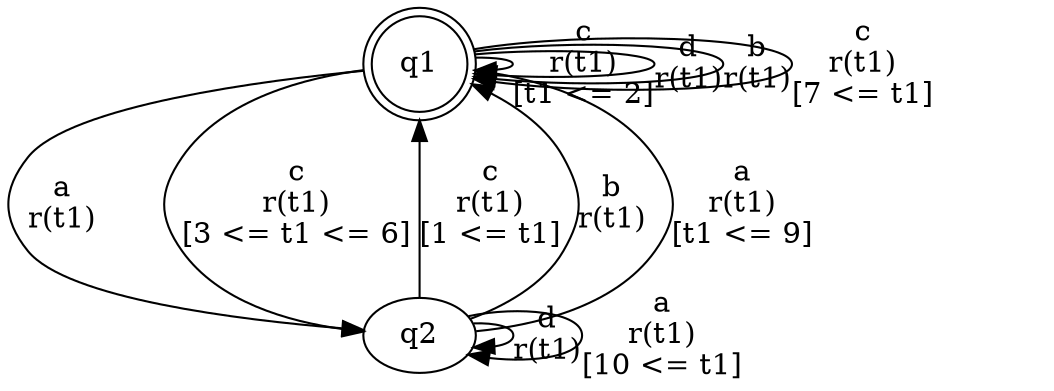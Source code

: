 digraph "tests_1/test31/solution200/solution" {
	q1[label=q1 shape=doublecircle]
	q2[label=q2]
	q1 -> q1[label="c\nr(t1)\n[t1 <= 2]"]
	q1 -> q1[label="d\nr(t1)\n"]
	q1 -> q2[label="a\nr(t1)\n"]
	q2 -> q2[label="d\nr(t1)\n"]
	q2 -> q1[label="c\nr(t1)\n[1 <= t1]"]
	q2 -> q1[label="b\nr(t1)\n"]
	q2 -> q1[label="a\nr(t1)\n[t1 <= 9]"]
	q2 -> q2[label="a\nr(t1)\n[10 <= t1]"]
	q1 -> q1[label="b\nr(t1)\n"]
	q1 -> q1[label="c\nr(t1)\n[7 <= t1]"]
	q1 -> q2[label="c\nr(t1)\n[3 <= t1 <= 6]"]
}
